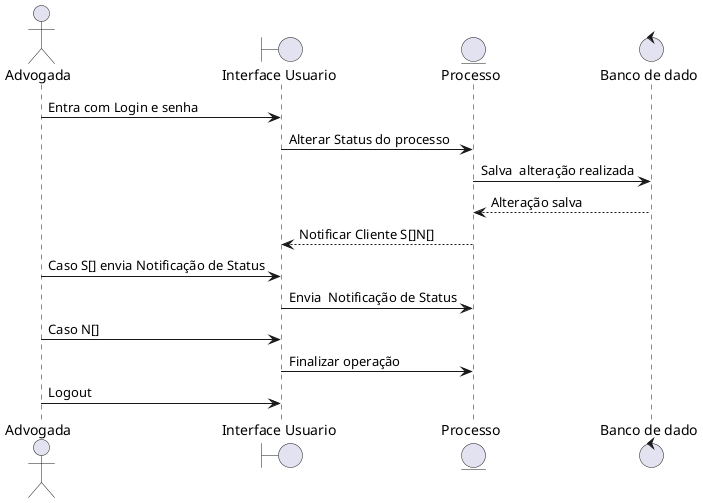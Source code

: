 @startuml
 
actor Advogada

boundary "Interface Usuario" as IU
entity "Processo" as SI
control "Banco de dado" as BD
 
Advogada -> IU : Entra com Login e senha
IU -> SI : Alterar Status do processo
SI -> BD : Salva  alteração realizada
BD -->SI : Alteração salva
SI --> IU : Notificar Cliente S[]N[]
Advogada -> IU : Caso S[] envia Notificação de Status
IU -> SI : Envia  Notificação de Status
Advogada -> IU : Caso N[] 
IU -> SI : Finalizar operação
Advogada -> IU : Logout 



 
@enduml